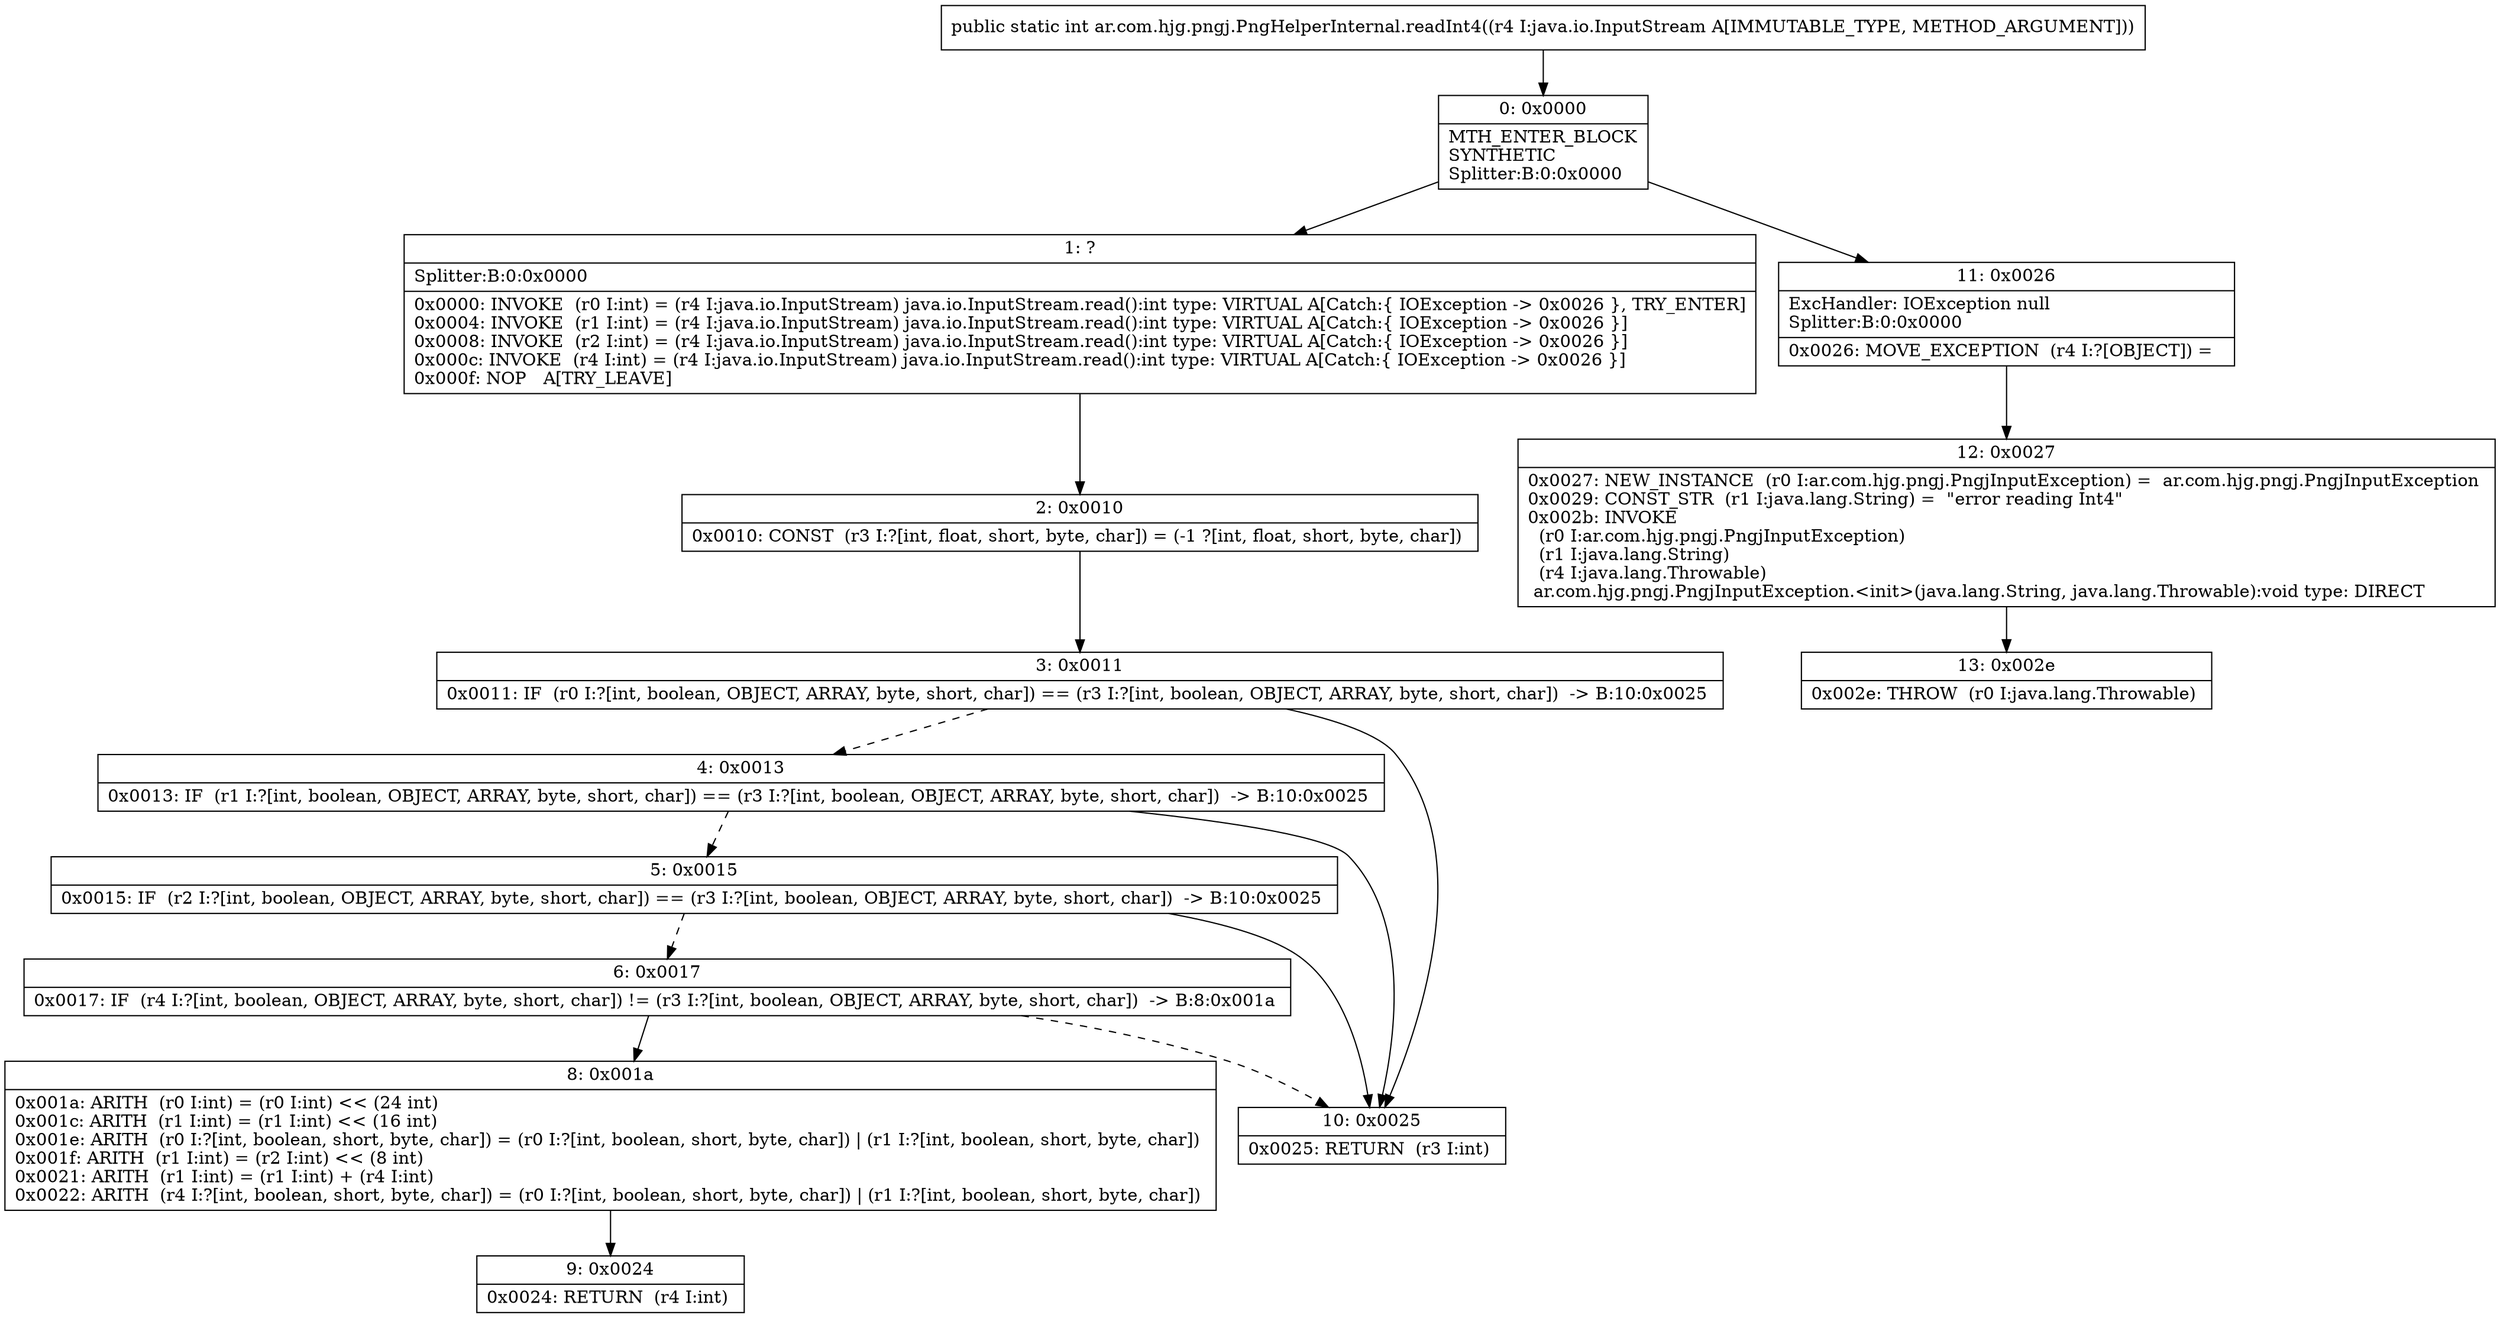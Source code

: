 digraph "CFG forar.com.hjg.pngj.PngHelperInternal.readInt4(Ljava\/io\/InputStream;)I" {
Node_0 [shape=record,label="{0\:\ 0x0000|MTH_ENTER_BLOCK\lSYNTHETIC\lSplitter:B:0:0x0000\l}"];
Node_1 [shape=record,label="{1\:\ ?|Splitter:B:0:0x0000\l|0x0000: INVOKE  (r0 I:int) = (r4 I:java.io.InputStream) java.io.InputStream.read():int type: VIRTUAL A[Catch:\{ IOException \-\> 0x0026 \}, TRY_ENTER]\l0x0004: INVOKE  (r1 I:int) = (r4 I:java.io.InputStream) java.io.InputStream.read():int type: VIRTUAL A[Catch:\{ IOException \-\> 0x0026 \}]\l0x0008: INVOKE  (r2 I:int) = (r4 I:java.io.InputStream) java.io.InputStream.read():int type: VIRTUAL A[Catch:\{ IOException \-\> 0x0026 \}]\l0x000c: INVOKE  (r4 I:int) = (r4 I:java.io.InputStream) java.io.InputStream.read():int type: VIRTUAL A[Catch:\{ IOException \-\> 0x0026 \}]\l0x000f: NOP   A[TRY_LEAVE]\l}"];
Node_2 [shape=record,label="{2\:\ 0x0010|0x0010: CONST  (r3 I:?[int, float, short, byte, char]) = (\-1 ?[int, float, short, byte, char]) \l}"];
Node_3 [shape=record,label="{3\:\ 0x0011|0x0011: IF  (r0 I:?[int, boolean, OBJECT, ARRAY, byte, short, char]) == (r3 I:?[int, boolean, OBJECT, ARRAY, byte, short, char])  \-\> B:10:0x0025 \l}"];
Node_4 [shape=record,label="{4\:\ 0x0013|0x0013: IF  (r1 I:?[int, boolean, OBJECT, ARRAY, byte, short, char]) == (r3 I:?[int, boolean, OBJECT, ARRAY, byte, short, char])  \-\> B:10:0x0025 \l}"];
Node_5 [shape=record,label="{5\:\ 0x0015|0x0015: IF  (r2 I:?[int, boolean, OBJECT, ARRAY, byte, short, char]) == (r3 I:?[int, boolean, OBJECT, ARRAY, byte, short, char])  \-\> B:10:0x0025 \l}"];
Node_6 [shape=record,label="{6\:\ 0x0017|0x0017: IF  (r4 I:?[int, boolean, OBJECT, ARRAY, byte, short, char]) != (r3 I:?[int, boolean, OBJECT, ARRAY, byte, short, char])  \-\> B:8:0x001a \l}"];
Node_8 [shape=record,label="{8\:\ 0x001a|0x001a: ARITH  (r0 I:int) = (r0 I:int) \<\< (24 int) \l0x001c: ARITH  (r1 I:int) = (r1 I:int) \<\< (16 int) \l0x001e: ARITH  (r0 I:?[int, boolean, short, byte, char]) = (r0 I:?[int, boolean, short, byte, char]) \| (r1 I:?[int, boolean, short, byte, char]) \l0x001f: ARITH  (r1 I:int) = (r2 I:int) \<\< (8 int) \l0x0021: ARITH  (r1 I:int) = (r1 I:int) + (r4 I:int) \l0x0022: ARITH  (r4 I:?[int, boolean, short, byte, char]) = (r0 I:?[int, boolean, short, byte, char]) \| (r1 I:?[int, boolean, short, byte, char]) \l}"];
Node_9 [shape=record,label="{9\:\ 0x0024|0x0024: RETURN  (r4 I:int) \l}"];
Node_10 [shape=record,label="{10\:\ 0x0025|0x0025: RETURN  (r3 I:int) \l}"];
Node_11 [shape=record,label="{11\:\ 0x0026|ExcHandler: IOException null\lSplitter:B:0:0x0000\l|0x0026: MOVE_EXCEPTION  (r4 I:?[OBJECT]) =  \l}"];
Node_12 [shape=record,label="{12\:\ 0x0027|0x0027: NEW_INSTANCE  (r0 I:ar.com.hjg.pngj.PngjInputException) =  ar.com.hjg.pngj.PngjInputException \l0x0029: CONST_STR  (r1 I:java.lang.String) =  \"error reading Int4\" \l0x002b: INVOKE  \l  (r0 I:ar.com.hjg.pngj.PngjInputException)\l  (r1 I:java.lang.String)\l  (r4 I:java.lang.Throwable)\l ar.com.hjg.pngj.PngjInputException.\<init\>(java.lang.String, java.lang.Throwable):void type: DIRECT \l}"];
Node_13 [shape=record,label="{13\:\ 0x002e|0x002e: THROW  (r0 I:java.lang.Throwable) \l}"];
MethodNode[shape=record,label="{public static int ar.com.hjg.pngj.PngHelperInternal.readInt4((r4 I:java.io.InputStream A[IMMUTABLE_TYPE, METHOD_ARGUMENT])) }"];
MethodNode -> Node_0;
Node_0 -> Node_1;
Node_0 -> Node_11;
Node_1 -> Node_2;
Node_2 -> Node_3;
Node_3 -> Node_4[style=dashed];
Node_3 -> Node_10;
Node_4 -> Node_5[style=dashed];
Node_4 -> Node_10;
Node_5 -> Node_6[style=dashed];
Node_5 -> Node_10;
Node_6 -> Node_8;
Node_6 -> Node_10[style=dashed];
Node_8 -> Node_9;
Node_11 -> Node_12;
Node_12 -> Node_13;
}

